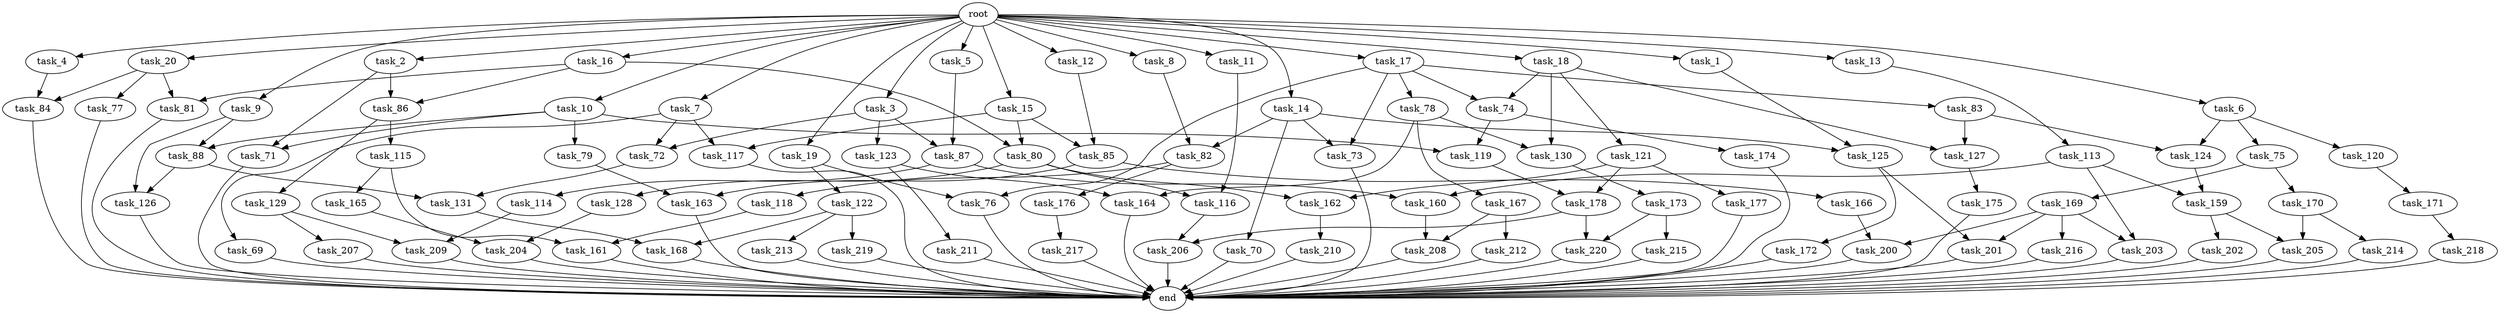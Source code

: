 digraph G {
  root [size="0.000000"];
  task_1 [size="10.240000"];
  task_2 [size="10.240000"];
  task_3 [size="10.240000"];
  task_4 [size="10.240000"];
  task_5 [size="10.240000"];
  task_6 [size="10.240000"];
  task_7 [size="10.240000"];
  task_8 [size="10.240000"];
  task_9 [size="10.240000"];
  task_10 [size="10.240000"];
  task_11 [size="10.240000"];
  task_12 [size="10.240000"];
  task_13 [size="10.240000"];
  task_14 [size="10.240000"];
  task_15 [size="10.240000"];
  task_16 [size="10.240000"];
  task_17 [size="10.240000"];
  task_18 [size="10.240000"];
  task_19 [size="10.240000"];
  task_20 [size="10.240000"];
  task_69 [size="6957847019.520000"];
  task_70 [size="2147483648.000000"];
  task_71 [size="6270652252.160000"];
  task_72 [size="10050223472.639999"];
  task_73 [size="2491081031.680000"];
  task_74 [size="3435973836.800000"];
  task_75 [size="6957847019.520000"];
  task_76 [size="1116691496.960000"];
  task_77 [size="4209067950.080000"];
  task_78 [size="343597383.680000"];
  task_79 [size="773094113.280000"];
  task_80 [size="11166914969.600000"];
  task_81 [size="8418135900.160000"];
  task_82 [size="2491081031.680000"];
  task_83 [size="343597383.680000"];
  task_84 [size="12799002542.080000"];
  task_85 [size="8332236554.240000"];
  task_86 [size="9706626088.960001"];
  task_87 [size="8589934592.000000"];
  task_88 [size="9363028705.280001"];
  task_113 [size="6957847019.520000"];
  task_114 [size="6957847019.520000"];
  task_115 [size="343597383.680000"];
  task_116 [size="6184752906.240000"];
  task_117 [size="13915694039.040001"];
  task_118 [size="4209067950.080000"];
  task_119 [size="2147483648.000000"];
  task_120 [size="6957847019.520000"];
  task_121 [size="3092376453.120000"];
  task_122 [size="773094113.280000"];
  task_123 [size="3092376453.120000"];
  task_124 [size="15547781611.520000"];
  task_125 [size="7645041786.880000"];
  task_126 [size="9964324126.719999"];
  task_127 [size="11682311045.120001"];
  task_128 [size="3092376453.120000"];
  task_129 [size="343597383.680000"];
  task_130 [size="4466765987.840000"];
  task_131 [size="8332236554.240000"];
  task_159 [size="5583457484.800000"];
  task_160 [size="11166914969.600000"];
  task_161 [size="9964324126.719999"];
  task_162 [size="3865470566.400000"];
  task_163 [size="10995116277.760000"];
  task_164 [size="6871947673.600000"];
  task_165 [size="1374389534.720000"];
  task_166 [size="5497558138.880000"];
  task_167 [size="1374389534.720000"];
  task_168 [size="2147483648.000000"];
  task_169 [size="6957847019.520000"];
  task_170 [size="6957847019.520000"];
  task_171 [size="3092376453.120000"];
  task_172 [size="1374389534.720000"];
  task_173 [size="6957847019.520000"];
  task_174 [size="1374389534.720000"];
  task_175 [size="773094113.280000"];
  task_176 [size="4209067950.080000"];
  task_177 [size="773094113.280000"];
  task_178 [size="7730941132.800000"];
  task_200 [size="12455405158.400000"];
  task_201 [size="6871947673.600000"];
  task_202 [size="773094113.280000"];
  task_203 [size="9706626088.960001"];
  task_204 [size="8933531975.680000"];
  task_205 [size="2920577761.280000"];
  task_206 [size="4466765987.840000"];
  task_207 [size="4209067950.080000"];
  task_208 [size="1116691496.960000"];
  task_209 [size="7301444403.200000"];
  task_210 [size="6957847019.520000"];
  task_211 [size="5497558138.880000"];
  task_212 [size="343597383.680000"];
  task_213 [size="1374389534.720000"];
  task_214 [size="2147483648.000000"];
  task_215 [size="343597383.680000"];
  task_216 [size="5497558138.880000"];
  task_217 [size="4209067950.080000"];
  task_218 [size="343597383.680000"];
  task_219 [size="1374389534.720000"];
  task_220 [size="1717986918.400000"];
  end [size="0.000000"];

  root -> task_1 [size="1.000000"];
  root -> task_2 [size="1.000000"];
  root -> task_3 [size="1.000000"];
  root -> task_4 [size="1.000000"];
  root -> task_5 [size="1.000000"];
  root -> task_6 [size="1.000000"];
  root -> task_7 [size="1.000000"];
  root -> task_8 [size="1.000000"];
  root -> task_9 [size="1.000000"];
  root -> task_10 [size="1.000000"];
  root -> task_11 [size="1.000000"];
  root -> task_12 [size="1.000000"];
  root -> task_13 [size="1.000000"];
  root -> task_14 [size="1.000000"];
  root -> task_15 [size="1.000000"];
  root -> task_16 [size="1.000000"];
  root -> task_17 [size="1.000000"];
  root -> task_18 [size="1.000000"];
  root -> task_19 [size="1.000000"];
  root -> task_20 [size="1.000000"];
  task_1 -> task_125 [size="536870912.000000"];
  task_2 -> task_71 [size="536870912.000000"];
  task_2 -> task_86 [size="536870912.000000"];
  task_3 -> task_72 [size="301989888.000000"];
  task_3 -> task_87 [size="301989888.000000"];
  task_3 -> task_123 [size="301989888.000000"];
  task_4 -> task_84 [size="838860800.000000"];
  task_5 -> task_87 [size="536870912.000000"];
  task_6 -> task_75 [size="679477248.000000"];
  task_6 -> task_120 [size="679477248.000000"];
  task_6 -> task_124 [size="679477248.000000"];
  task_7 -> task_69 [size="679477248.000000"];
  task_7 -> task_72 [size="679477248.000000"];
  task_7 -> task_117 [size="679477248.000000"];
  task_8 -> task_82 [size="33554432.000000"];
  task_9 -> task_88 [size="838860800.000000"];
  task_9 -> task_126 [size="838860800.000000"];
  task_10 -> task_71 [size="75497472.000000"];
  task_10 -> task_79 [size="75497472.000000"];
  task_10 -> task_88 [size="75497472.000000"];
  task_10 -> task_119 [size="75497472.000000"];
  task_11 -> task_116 [size="301989888.000000"];
  task_12 -> task_85 [size="134217728.000000"];
  task_13 -> task_113 [size="679477248.000000"];
  task_14 -> task_70 [size="209715200.000000"];
  task_14 -> task_73 [size="209715200.000000"];
  task_14 -> task_82 [size="209715200.000000"];
  task_14 -> task_125 [size="209715200.000000"];
  task_15 -> task_80 [size="679477248.000000"];
  task_15 -> task_85 [size="679477248.000000"];
  task_15 -> task_117 [size="679477248.000000"];
  task_16 -> task_80 [size="411041792.000000"];
  task_16 -> task_81 [size="411041792.000000"];
  task_16 -> task_86 [size="411041792.000000"];
  task_17 -> task_73 [size="33554432.000000"];
  task_17 -> task_74 [size="33554432.000000"];
  task_17 -> task_76 [size="33554432.000000"];
  task_17 -> task_78 [size="33554432.000000"];
  task_17 -> task_83 [size="33554432.000000"];
  task_18 -> task_74 [size="301989888.000000"];
  task_18 -> task_121 [size="301989888.000000"];
  task_18 -> task_127 [size="301989888.000000"];
  task_18 -> task_130 [size="301989888.000000"];
  task_19 -> task_76 [size="75497472.000000"];
  task_19 -> task_122 [size="75497472.000000"];
  task_20 -> task_77 [size="411041792.000000"];
  task_20 -> task_81 [size="411041792.000000"];
  task_20 -> task_84 [size="411041792.000000"];
  task_69 -> end [size="1.000000"];
  task_70 -> end [size="1.000000"];
  task_71 -> end [size="1.000000"];
  task_72 -> task_131 [size="679477248.000000"];
  task_73 -> end [size="1.000000"];
  task_74 -> task_119 [size="134217728.000000"];
  task_74 -> task_174 [size="134217728.000000"];
  task_75 -> task_169 [size="679477248.000000"];
  task_75 -> task_170 [size="679477248.000000"];
  task_76 -> end [size="1.000000"];
  task_77 -> end [size="1.000000"];
  task_78 -> task_130 [size="134217728.000000"];
  task_78 -> task_164 [size="134217728.000000"];
  task_78 -> task_167 [size="134217728.000000"];
  task_79 -> task_163 [size="536870912.000000"];
  task_80 -> task_116 [size="301989888.000000"];
  task_80 -> task_128 [size="301989888.000000"];
  task_80 -> task_162 [size="301989888.000000"];
  task_81 -> end [size="1.000000"];
  task_82 -> task_118 [size="411041792.000000"];
  task_82 -> task_176 [size="411041792.000000"];
  task_83 -> task_124 [size="838860800.000000"];
  task_83 -> task_127 [size="838860800.000000"];
  task_84 -> end [size="1.000000"];
  task_85 -> task_163 [size="536870912.000000"];
  task_85 -> task_166 [size="536870912.000000"];
  task_86 -> task_115 [size="33554432.000000"];
  task_86 -> task_129 [size="33554432.000000"];
  task_87 -> task_114 [size="679477248.000000"];
  task_87 -> task_160 [size="679477248.000000"];
  task_88 -> task_126 [size="134217728.000000"];
  task_88 -> task_131 [size="134217728.000000"];
  task_113 -> task_159 [size="411041792.000000"];
  task_113 -> task_160 [size="411041792.000000"];
  task_113 -> task_203 [size="411041792.000000"];
  task_114 -> task_209 [size="301989888.000000"];
  task_115 -> task_161 [size="134217728.000000"];
  task_115 -> task_165 [size="134217728.000000"];
  task_116 -> task_206 [size="301989888.000000"];
  task_117 -> end [size="1.000000"];
  task_118 -> task_161 [size="838860800.000000"];
  task_119 -> task_178 [size="679477248.000000"];
  task_120 -> task_171 [size="301989888.000000"];
  task_121 -> task_162 [size="75497472.000000"];
  task_121 -> task_177 [size="75497472.000000"];
  task_121 -> task_178 [size="75497472.000000"];
  task_122 -> task_168 [size="134217728.000000"];
  task_122 -> task_213 [size="134217728.000000"];
  task_122 -> task_219 [size="134217728.000000"];
  task_123 -> task_164 [size="536870912.000000"];
  task_123 -> task_211 [size="536870912.000000"];
  task_124 -> task_159 [size="134217728.000000"];
  task_125 -> task_172 [size="134217728.000000"];
  task_125 -> task_201 [size="134217728.000000"];
  task_126 -> end [size="1.000000"];
  task_127 -> task_175 [size="75497472.000000"];
  task_128 -> task_204 [size="838860800.000000"];
  task_129 -> task_207 [size="411041792.000000"];
  task_129 -> task_209 [size="411041792.000000"];
  task_130 -> task_173 [size="679477248.000000"];
  task_131 -> task_168 [size="75497472.000000"];
  task_159 -> task_202 [size="75497472.000000"];
  task_159 -> task_205 [size="75497472.000000"];
  task_160 -> task_208 [size="75497472.000000"];
  task_161 -> end [size="1.000000"];
  task_162 -> task_210 [size="679477248.000000"];
  task_163 -> end [size="1.000000"];
  task_164 -> end [size="1.000000"];
  task_165 -> task_204 [size="33554432.000000"];
  task_166 -> task_200 [size="679477248.000000"];
  task_167 -> task_208 [size="33554432.000000"];
  task_167 -> task_212 [size="33554432.000000"];
  task_168 -> end [size="1.000000"];
  task_169 -> task_200 [size="536870912.000000"];
  task_169 -> task_201 [size="536870912.000000"];
  task_169 -> task_203 [size="536870912.000000"];
  task_169 -> task_216 [size="536870912.000000"];
  task_170 -> task_205 [size="209715200.000000"];
  task_170 -> task_214 [size="209715200.000000"];
  task_171 -> task_218 [size="33554432.000000"];
  task_172 -> end [size="1.000000"];
  task_173 -> task_215 [size="33554432.000000"];
  task_173 -> task_220 [size="33554432.000000"];
  task_174 -> end [size="1.000000"];
  task_175 -> end [size="1.000000"];
  task_176 -> task_217 [size="411041792.000000"];
  task_177 -> end [size="1.000000"];
  task_178 -> task_206 [size="134217728.000000"];
  task_178 -> task_220 [size="134217728.000000"];
  task_200 -> end [size="1.000000"];
  task_201 -> end [size="1.000000"];
  task_202 -> end [size="1.000000"];
  task_203 -> end [size="1.000000"];
  task_204 -> end [size="1.000000"];
  task_205 -> end [size="1.000000"];
  task_206 -> end [size="1.000000"];
  task_207 -> end [size="1.000000"];
  task_208 -> end [size="1.000000"];
  task_209 -> end [size="1.000000"];
  task_210 -> end [size="1.000000"];
  task_211 -> end [size="1.000000"];
  task_212 -> end [size="1.000000"];
  task_213 -> end [size="1.000000"];
  task_214 -> end [size="1.000000"];
  task_215 -> end [size="1.000000"];
  task_216 -> end [size="1.000000"];
  task_217 -> end [size="1.000000"];
  task_218 -> end [size="1.000000"];
  task_219 -> end [size="1.000000"];
  task_220 -> end [size="1.000000"];
}
